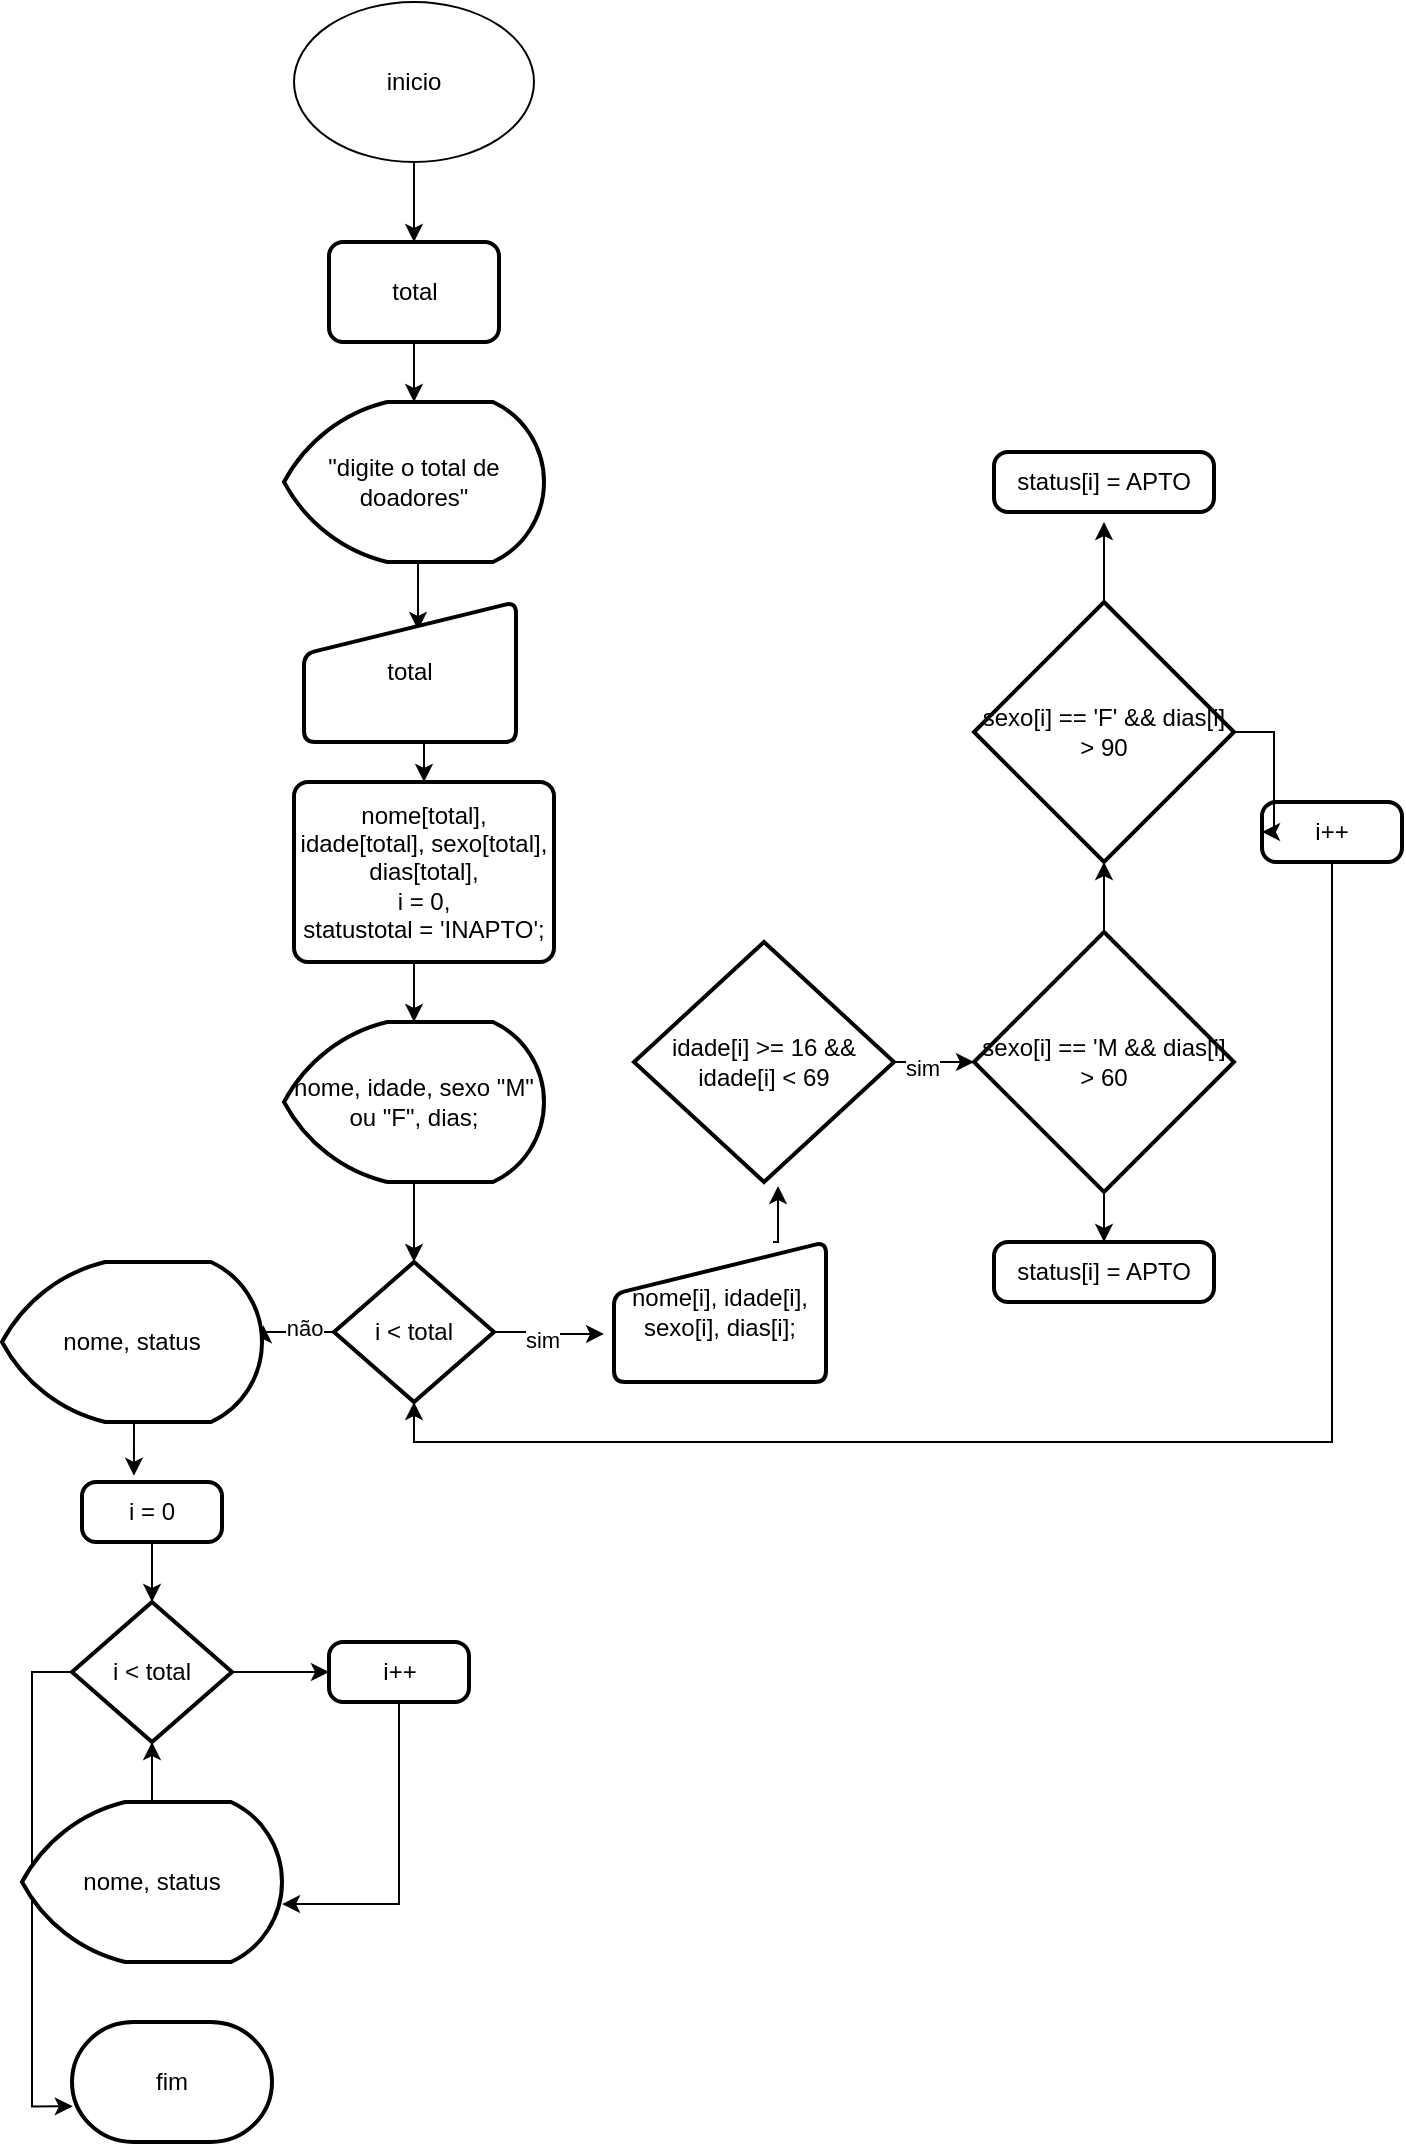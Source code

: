 <mxfile version="21.7.0" type="device">
  <diagram name="Página-1" id="H34FQaJioREbYUDZfWxF">
    <mxGraphModel dx="1687" dy="929" grid="1" gridSize="10" guides="1" tooltips="1" connect="1" arrows="1" fold="1" page="1" pageScale="1" pageWidth="827" pageHeight="1169" math="0" shadow="0">
      <root>
        <mxCell id="0" />
        <mxCell id="1" parent="0" />
        <mxCell id="hYzGwSMp0eKyODmNXy_w-12" style="edgeStyle=orthogonalEdgeStyle;rounded=0;orthogonalLoop=1;jettySize=auto;html=1;exitX=0.5;exitY=1;exitDx=0;exitDy=0;entryX=0.5;entryY=0;entryDx=0;entryDy=0;" edge="1" parent="1" source="hYzGwSMp0eKyODmNXy_w-1" target="hYzGwSMp0eKyODmNXy_w-7">
          <mxGeometry relative="1" as="geometry" />
        </mxCell>
        <mxCell id="hYzGwSMp0eKyODmNXy_w-1" value="inicio" style="ellipse;whiteSpace=wrap;html=1;" vertex="1" parent="1">
          <mxGeometry x="166" y="40" width="120" height="80" as="geometry" />
        </mxCell>
        <mxCell id="hYzGwSMp0eKyODmNXy_w-11" style="edgeStyle=orthogonalEdgeStyle;rounded=0;orthogonalLoop=1;jettySize=auto;html=1;exitX=0.5;exitY=1;exitDx=0;exitDy=0;entryX=0.5;entryY=0;entryDx=0;entryDy=0;entryPerimeter=0;" edge="1" parent="1" source="hYzGwSMp0eKyODmNXy_w-7" target="hYzGwSMp0eKyODmNXy_w-8">
          <mxGeometry relative="1" as="geometry" />
        </mxCell>
        <mxCell id="hYzGwSMp0eKyODmNXy_w-7" value="total" style="rounded=1;whiteSpace=wrap;html=1;absoluteArcSize=1;arcSize=14;strokeWidth=2;" vertex="1" parent="1">
          <mxGeometry x="183.5" y="160" width="85" height="50" as="geometry" />
        </mxCell>
        <mxCell id="hYzGwSMp0eKyODmNXy_w-10" style="edgeStyle=orthogonalEdgeStyle;rounded=0;orthogonalLoop=1;jettySize=auto;html=1;exitX=0.5;exitY=1;exitDx=0;exitDy=0;exitPerimeter=0;entryX=0.538;entryY=0.2;entryDx=0;entryDy=0;entryPerimeter=0;" edge="1" parent="1" source="hYzGwSMp0eKyODmNXy_w-8" target="hYzGwSMp0eKyODmNXy_w-9">
          <mxGeometry relative="1" as="geometry" />
        </mxCell>
        <mxCell id="hYzGwSMp0eKyODmNXy_w-8" value="&quot;digite o total de doadores&quot;" style="strokeWidth=2;html=1;shape=mxgraph.flowchart.display;whiteSpace=wrap;" vertex="1" parent="1">
          <mxGeometry x="161" y="240" width="130" height="80" as="geometry" />
        </mxCell>
        <mxCell id="hYzGwSMp0eKyODmNXy_w-15" style="edgeStyle=orthogonalEdgeStyle;rounded=0;orthogonalLoop=1;jettySize=auto;html=1;exitX=0.5;exitY=1;exitDx=0;exitDy=0;entryX=0.5;entryY=0;entryDx=0;entryDy=0;" edge="1" parent="1" source="hYzGwSMp0eKyODmNXy_w-9" target="hYzGwSMp0eKyODmNXy_w-14">
          <mxGeometry relative="1" as="geometry" />
        </mxCell>
        <mxCell id="hYzGwSMp0eKyODmNXy_w-9" value="total" style="html=1;strokeWidth=2;shape=manualInput;whiteSpace=wrap;rounded=1;size=26;arcSize=11;" vertex="1" parent="1">
          <mxGeometry x="171" y="340" width="106" height="70" as="geometry" />
        </mxCell>
        <mxCell id="hYzGwSMp0eKyODmNXy_w-23" style="edgeStyle=orthogonalEdgeStyle;rounded=0;orthogonalLoop=1;jettySize=auto;html=1;exitX=0.5;exitY=1;exitDx=0;exitDy=0;entryX=0.5;entryY=0;entryDx=0;entryDy=0;entryPerimeter=0;" edge="1" parent="1" source="hYzGwSMp0eKyODmNXy_w-14" target="hYzGwSMp0eKyODmNXy_w-22">
          <mxGeometry relative="1" as="geometry" />
        </mxCell>
        <mxCell id="hYzGwSMp0eKyODmNXy_w-14" value="nome[total], idade[total], sexo[total], dias[total],&lt;br&gt;i = 0,&lt;br&gt;statustotal = &#39;INAPTO&#39;;" style="rounded=1;whiteSpace=wrap;html=1;absoluteArcSize=1;arcSize=14;strokeWidth=2;" vertex="1" parent="1">
          <mxGeometry x="166" y="430" width="130" height="90" as="geometry" />
        </mxCell>
        <mxCell id="hYzGwSMp0eKyODmNXy_w-25" style="edgeStyle=orthogonalEdgeStyle;rounded=0;orthogonalLoop=1;jettySize=auto;html=1;exitX=1;exitY=0.5;exitDx=0;exitDy=0;exitPerimeter=0;entryX=-0.047;entryY=0.657;entryDx=0;entryDy=0;entryPerimeter=0;" edge="1" parent="1" source="hYzGwSMp0eKyODmNXy_w-16" target="hYzGwSMp0eKyODmNXy_w-20">
          <mxGeometry relative="1" as="geometry" />
        </mxCell>
        <mxCell id="hYzGwSMp0eKyODmNXy_w-26" value="sim" style="edgeLabel;html=1;align=center;verticalAlign=middle;resizable=0;points=[];" vertex="1" connectable="0" parent="hYzGwSMp0eKyODmNXy_w-25">
          <mxGeometry x="-0.143" y="-4" relative="1" as="geometry">
            <mxPoint as="offset" />
          </mxGeometry>
        </mxCell>
        <mxCell id="hYzGwSMp0eKyODmNXy_w-46" style="edgeStyle=orthogonalEdgeStyle;rounded=0;orthogonalLoop=1;jettySize=auto;html=1;exitX=0;exitY=0.5;exitDx=0;exitDy=0;exitPerimeter=0;entryX=1.005;entryY=0.395;entryDx=0;entryDy=0;entryPerimeter=0;" edge="1" parent="1" source="hYzGwSMp0eKyODmNXy_w-16" target="hYzGwSMp0eKyODmNXy_w-43">
          <mxGeometry relative="1" as="geometry" />
        </mxCell>
        <mxCell id="hYzGwSMp0eKyODmNXy_w-47" value="não" style="edgeLabel;html=1;align=center;verticalAlign=middle;resizable=0;points=[];" vertex="1" connectable="0" parent="hYzGwSMp0eKyODmNXy_w-46">
          <mxGeometry x="-0.208" y="-2" relative="1" as="geometry">
            <mxPoint as="offset" />
          </mxGeometry>
        </mxCell>
        <mxCell id="hYzGwSMp0eKyODmNXy_w-16" value="i &amp;lt; total" style="strokeWidth=2;html=1;shape=mxgraph.flowchart.decision;whiteSpace=wrap;" vertex="1" parent="1">
          <mxGeometry x="186" y="670" width="80" height="70" as="geometry" />
        </mxCell>
        <mxCell id="hYzGwSMp0eKyODmNXy_w-41" style="edgeStyle=orthogonalEdgeStyle;rounded=0;orthogonalLoop=1;jettySize=auto;html=1;exitX=0.5;exitY=1;exitDx=0;exitDy=0;entryX=0.5;entryY=1;entryDx=0;entryDy=0;entryPerimeter=0;" edge="1" parent="1" source="hYzGwSMp0eKyODmNXy_w-17" target="hYzGwSMp0eKyODmNXy_w-16">
          <mxGeometry relative="1" as="geometry" />
        </mxCell>
        <mxCell id="hYzGwSMp0eKyODmNXy_w-17" value="i++" style="rounded=1;whiteSpace=wrap;html=1;absoluteArcSize=1;arcSize=14;strokeWidth=2;" vertex="1" parent="1">
          <mxGeometry x="650" y="440" width="70" height="30" as="geometry" />
        </mxCell>
        <mxCell id="hYzGwSMp0eKyODmNXy_w-31" style="edgeStyle=orthogonalEdgeStyle;rounded=0;orthogonalLoop=1;jettySize=auto;html=1;exitX=0.75;exitY=0;exitDx=0;exitDy=0;entryX=0.554;entryY=1.017;entryDx=0;entryDy=0;entryPerimeter=0;" edge="1" parent="1" source="hYzGwSMp0eKyODmNXy_w-20" target="hYzGwSMp0eKyODmNXy_w-28">
          <mxGeometry relative="1" as="geometry" />
        </mxCell>
        <mxCell id="hYzGwSMp0eKyODmNXy_w-20" value="nome[i], idade[i], sexo[i], dias[i];" style="html=1;strokeWidth=2;shape=manualInput;whiteSpace=wrap;rounded=1;size=26;arcSize=11;" vertex="1" parent="1">
          <mxGeometry x="326" y="660" width="106" height="70" as="geometry" />
        </mxCell>
        <mxCell id="hYzGwSMp0eKyODmNXy_w-24" style="edgeStyle=orthogonalEdgeStyle;rounded=0;orthogonalLoop=1;jettySize=auto;html=1;exitX=0.5;exitY=1;exitDx=0;exitDy=0;exitPerimeter=0;entryX=0.5;entryY=0;entryDx=0;entryDy=0;entryPerimeter=0;" edge="1" parent="1" source="hYzGwSMp0eKyODmNXy_w-22" target="hYzGwSMp0eKyODmNXy_w-16">
          <mxGeometry relative="1" as="geometry" />
        </mxCell>
        <mxCell id="hYzGwSMp0eKyODmNXy_w-22" value="nome, idade, sexo &quot;M&quot; ou &quot;F&quot;, dias;" style="strokeWidth=2;html=1;shape=mxgraph.flowchart.display;whiteSpace=wrap;" vertex="1" parent="1">
          <mxGeometry x="161" y="550" width="130" height="80" as="geometry" />
        </mxCell>
        <mxCell id="hYzGwSMp0eKyODmNXy_w-33" style="edgeStyle=orthogonalEdgeStyle;rounded=0;orthogonalLoop=1;jettySize=auto;html=1;exitX=0.5;exitY=1;exitDx=0;exitDy=0;exitPerimeter=0;entryX=0.5;entryY=0;entryDx=0;entryDy=0;" edge="1" parent="1" source="hYzGwSMp0eKyODmNXy_w-27" target="hYzGwSMp0eKyODmNXy_w-30">
          <mxGeometry relative="1" as="geometry" />
        </mxCell>
        <mxCell id="hYzGwSMp0eKyODmNXy_w-37" style="edgeStyle=orthogonalEdgeStyle;rounded=0;orthogonalLoop=1;jettySize=auto;html=1;exitX=0.5;exitY=0;exitDx=0;exitDy=0;exitPerimeter=0;entryX=0.5;entryY=1;entryDx=0;entryDy=0;entryPerimeter=0;" edge="1" parent="1" source="hYzGwSMp0eKyODmNXy_w-27" target="hYzGwSMp0eKyODmNXy_w-35">
          <mxGeometry relative="1" as="geometry" />
        </mxCell>
        <mxCell id="hYzGwSMp0eKyODmNXy_w-27" value="sexo[i] == &#39;M &amp;amp;&amp;amp; dias[i] &amp;gt; 60" style="strokeWidth=2;html=1;shape=mxgraph.flowchart.decision;whiteSpace=wrap;" vertex="1" parent="1">
          <mxGeometry x="506" y="505" width="130" height="130" as="geometry" />
        </mxCell>
        <mxCell id="hYzGwSMp0eKyODmNXy_w-32" style="edgeStyle=orthogonalEdgeStyle;rounded=0;orthogonalLoop=1;jettySize=auto;html=1;exitX=1;exitY=0.5;exitDx=0;exitDy=0;exitPerimeter=0;entryX=0;entryY=0.5;entryDx=0;entryDy=0;entryPerimeter=0;" edge="1" parent="1" source="hYzGwSMp0eKyODmNXy_w-28" target="hYzGwSMp0eKyODmNXy_w-27">
          <mxGeometry relative="1" as="geometry" />
        </mxCell>
        <mxCell id="hYzGwSMp0eKyODmNXy_w-34" value="sim" style="edgeLabel;html=1;align=center;verticalAlign=middle;resizable=0;points=[];" vertex="1" connectable="0" parent="hYzGwSMp0eKyODmNXy_w-32">
          <mxGeometry x="-0.3" y="-3" relative="1" as="geometry">
            <mxPoint as="offset" />
          </mxGeometry>
        </mxCell>
        <mxCell id="hYzGwSMp0eKyODmNXy_w-28" value="idade[i] &amp;gt;= 16 &amp;amp;&amp;amp; idade[i] &amp;lt; 69" style="strokeWidth=2;html=1;shape=mxgraph.flowchart.decision;whiteSpace=wrap;" vertex="1" parent="1">
          <mxGeometry x="336" y="510" width="130" height="120" as="geometry" />
        </mxCell>
        <mxCell id="hYzGwSMp0eKyODmNXy_w-30" value="status[i] = APTO" style="rounded=1;whiteSpace=wrap;html=1;absoluteArcSize=1;arcSize=14;strokeWidth=2;" vertex="1" parent="1">
          <mxGeometry x="516" y="660" width="110" height="30" as="geometry" />
        </mxCell>
        <mxCell id="hYzGwSMp0eKyODmNXy_w-38" style="edgeStyle=orthogonalEdgeStyle;rounded=0;orthogonalLoop=1;jettySize=auto;html=1;exitX=0.5;exitY=0;exitDx=0;exitDy=0;exitPerimeter=0;" edge="1" parent="1" source="hYzGwSMp0eKyODmNXy_w-35">
          <mxGeometry relative="1" as="geometry">
            <mxPoint x="571" y="300" as="targetPoint" />
          </mxGeometry>
        </mxCell>
        <mxCell id="hYzGwSMp0eKyODmNXy_w-40" style="edgeStyle=orthogonalEdgeStyle;rounded=0;orthogonalLoop=1;jettySize=auto;html=1;exitX=1;exitY=0.5;exitDx=0;exitDy=0;exitPerimeter=0;entryX=0;entryY=0.5;entryDx=0;entryDy=0;" edge="1" parent="1" source="hYzGwSMp0eKyODmNXy_w-35" target="hYzGwSMp0eKyODmNXy_w-17">
          <mxGeometry relative="1" as="geometry" />
        </mxCell>
        <mxCell id="hYzGwSMp0eKyODmNXy_w-35" value="sexo[i] == &#39;F&#39; &amp;amp;&amp;amp; dias[i] &amp;gt; 90" style="strokeWidth=2;html=1;shape=mxgraph.flowchart.decision;whiteSpace=wrap;" vertex="1" parent="1">
          <mxGeometry x="506" y="340" width="130" height="130" as="geometry" />
        </mxCell>
        <mxCell id="hYzGwSMp0eKyODmNXy_w-36" value="status[i] = APTO" style="rounded=1;whiteSpace=wrap;html=1;absoluteArcSize=1;arcSize=14;strokeWidth=2;" vertex="1" parent="1">
          <mxGeometry x="516" y="265" width="110" height="30" as="geometry" />
        </mxCell>
        <mxCell id="hYzGwSMp0eKyODmNXy_w-52" style="edgeStyle=orthogonalEdgeStyle;rounded=0;orthogonalLoop=1;jettySize=auto;html=1;exitX=0.5;exitY=1;exitDx=0;exitDy=0;entryX=0.5;entryY=0;entryDx=0;entryDy=0;entryPerimeter=0;" edge="1" parent="1" source="hYzGwSMp0eKyODmNXy_w-42" target="hYzGwSMp0eKyODmNXy_w-49">
          <mxGeometry relative="1" as="geometry" />
        </mxCell>
        <mxCell id="hYzGwSMp0eKyODmNXy_w-42" value="i = 0" style="rounded=1;whiteSpace=wrap;html=1;absoluteArcSize=1;arcSize=14;strokeWidth=2;" vertex="1" parent="1">
          <mxGeometry x="60" y="780" width="70" height="30" as="geometry" />
        </mxCell>
        <mxCell id="hYzGwSMp0eKyODmNXy_w-48" style="edgeStyle=orthogonalEdgeStyle;rounded=0;orthogonalLoop=1;jettySize=auto;html=1;exitX=0.5;exitY=1;exitDx=0;exitDy=0;exitPerimeter=0;entryX=0.371;entryY=-0.104;entryDx=0;entryDy=0;entryPerimeter=0;" edge="1" parent="1" source="hYzGwSMp0eKyODmNXy_w-43" target="hYzGwSMp0eKyODmNXy_w-42">
          <mxGeometry relative="1" as="geometry" />
        </mxCell>
        <mxCell id="hYzGwSMp0eKyODmNXy_w-43" value="nome, status" style="strokeWidth=2;html=1;shape=mxgraph.flowchart.display;whiteSpace=wrap;" vertex="1" parent="1">
          <mxGeometry x="20" y="670" width="130" height="80" as="geometry" />
        </mxCell>
        <mxCell id="hYzGwSMp0eKyODmNXy_w-53" style="edgeStyle=orthogonalEdgeStyle;rounded=0;orthogonalLoop=1;jettySize=auto;html=1;exitX=1;exitY=0.5;exitDx=0;exitDy=0;exitPerimeter=0;entryX=0;entryY=0.5;entryDx=0;entryDy=0;" edge="1" parent="1" source="hYzGwSMp0eKyODmNXy_w-49" target="hYzGwSMp0eKyODmNXy_w-50">
          <mxGeometry relative="1" as="geometry" />
        </mxCell>
        <mxCell id="hYzGwSMp0eKyODmNXy_w-57" style="edgeStyle=orthogonalEdgeStyle;rounded=0;orthogonalLoop=1;jettySize=auto;html=1;exitX=0;exitY=0.5;exitDx=0;exitDy=0;exitPerimeter=0;entryX=0.004;entryY=0.703;entryDx=0;entryDy=0;entryPerimeter=0;" edge="1" parent="1" source="hYzGwSMp0eKyODmNXy_w-49" target="hYzGwSMp0eKyODmNXy_w-56">
          <mxGeometry relative="1" as="geometry" />
        </mxCell>
        <mxCell id="hYzGwSMp0eKyODmNXy_w-49" value="i &amp;lt; total" style="strokeWidth=2;html=1;shape=mxgraph.flowchart.decision;whiteSpace=wrap;" vertex="1" parent="1">
          <mxGeometry x="55" y="840" width="80" height="70" as="geometry" />
        </mxCell>
        <mxCell id="hYzGwSMp0eKyODmNXy_w-54" style="edgeStyle=orthogonalEdgeStyle;rounded=0;orthogonalLoop=1;jettySize=auto;html=1;exitX=0.5;exitY=1;exitDx=0;exitDy=0;entryX=1;entryY=0.638;entryDx=0;entryDy=0;entryPerimeter=0;" edge="1" parent="1" source="hYzGwSMp0eKyODmNXy_w-50" target="hYzGwSMp0eKyODmNXy_w-51">
          <mxGeometry relative="1" as="geometry" />
        </mxCell>
        <mxCell id="hYzGwSMp0eKyODmNXy_w-50" value="i++" style="rounded=1;whiteSpace=wrap;html=1;absoluteArcSize=1;arcSize=14;strokeWidth=2;" vertex="1" parent="1">
          <mxGeometry x="183.5" y="860" width="70" height="30" as="geometry" />
        </mxCell>
        <mxCell id="hYzGwSMp0eKyODmNXy_w-55" style="edgeStyle=orthogonalEdgeStyle;rounded=0;orthogonalLoop=1;jettySize=auto;html=1;exitX=0.5;exitY=0;exitDx=0;exitDy=0;exitPerimeter=0;entryX=0.5;entryY=1;entryDx=0;entryDy=0;entryPerimeter=0;" edge="1" parent="1" source="hYzGwSMp0eKyODmNXy_w-51" target="hYzGwSMp0eKyODmNXy_w-49">
          <mxGeometry relative="1" as="geometry" />
        </mxCell>
        <mxCell id="hYzGwSMp0eKyODmNXy_w-51" value="nome, status" style="strokeWidth=2;html=1;shape=mxgraph.flowchart.display;whiteSpace=wrap;" vertex="1" parent="1">
          <mxGeometry x="30" y="940" width="130" height="80" as="geometry" />
        </mxCell>
        <mxCell id="hYzGwSMp0eKyODmNXy_w-56" value="fim" style="strokeWidth=2;html=1;shape=mxgraph.flowchart.terminator;whiteSpace=wrap;" vertex="1" parent="1">
          <mxGeometry x="55" y="1050" width="100" height="60" as="geometry" />
        </mxCell>
      </root>
    </mxGraphModel>
  </diagram>
</mxfile>
